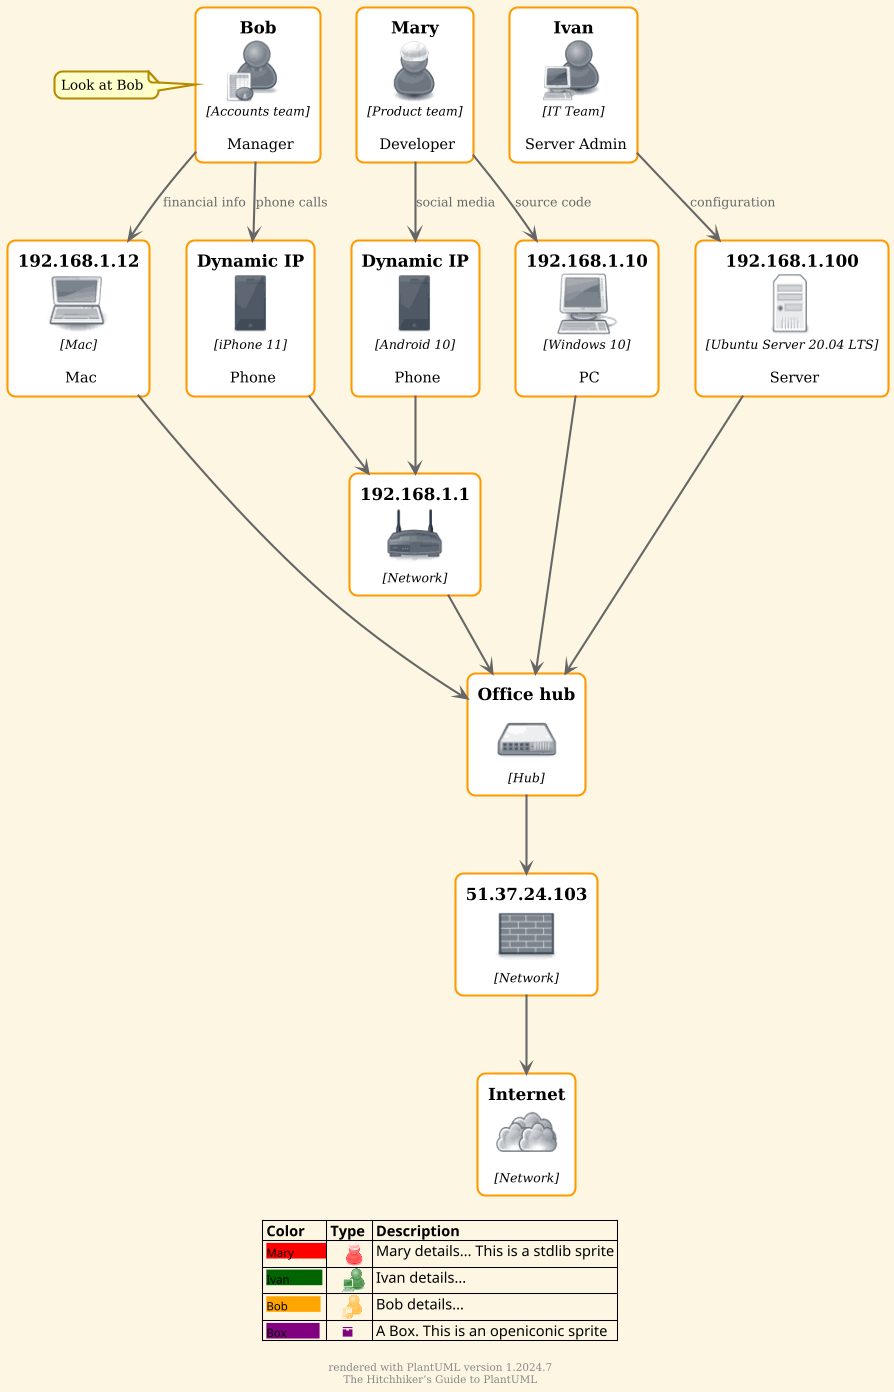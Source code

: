 @startuml
!theme sunlust
!include <archimate/Archimate>
!include <osa2/Common>
!foreach $item in %splitstr('User_Hardware_Misc_Server_Site', '_')
    !include <osa2/$item/all.puml>
!endfor
hide stereotype

'. Mary is a Developer in the Product team. She has a Windows 10 PC and an Android phone.
'. Bob is a Manager in the Accounts team. He has Mac and an iPhone.
'. Ivan is an IT guy who looks after the server.
'. They connect to the network hub, and via a firewall to the Internet.

' Users
together {
    osa_user_green_developer(Mary, "Mary", "Product team", "Developer")
    osa_user_green_operations(Ivan, "Ivan", "IT Team", "Server Admin")
    osa_user_green_business_manager(Bob, "Bob", "Accounts team", "Manager")
    note left : Look at Bob
}

' Devices
together {
    osa_desktop(pc, "192.168.1.10", "Windows 10", "PC")
    osa_laptop(mac, "192.168.1.12", "Mac", "Mac")
    osa_iPhone(iphone, "Dynamic IP", "iPhone 11", "Phone")
    osa_iPhone(android, "Dynamic IP", "Android 10", "Phone")
    osa_server(server, "192.168.1.100", "Ubuntu Server 20.04 LTS", "Server")
}


' Network
osa_device_wireless_router(wifiAP, "192.168.1.1", "Network")
osa_hub(hub, "Office hub", "Hub")
osa_firewall(firewall, "51.37.24.103", "Network")
osa_cloud(cloud, "Internet", "Network")

Rel_Serving(Mary, pc, 'source code')
Rel_Serving(Mary, android, 'social media')
Rel_Serving(Bob, mac, 'financial info')
Rel_Serving(Bob, iphone, 'phone calls')
Rel_Serving(Ivan, server, configuration)
Rel_Serving(iphone, wifiAP)
Rel_Serving(android, wifiAP)
Rel_Serving(wifiAP, hub)
Rel_Serving(server, hub)
Rel_Serving(mac, hub)
Rel_Serving(pc, hub)
Rel_Serving(hub, firewall)
Rel_Serving(firewall, cloud)

legend
    |= Color |= Type |= Description |
    | <size:11><back:#Red>Mary           </back></size>|    <color:Red><$osa_user_green_developer*.4></color> | Mary details... This is a stdlib sprite |
    | <size:11><back:#DarkGreen>Ivan           </back></size>|    <color:DarkGreen><$osa_user_green_operations*.4></color> | Ivan details... |
    | <size:11><back:#Orange>Bob           </back></size>|    <color:Orange><$osa_user_green_business_manager*.4></color> | Bob details... |
    | <size:11><back:#Purple>Box           </back></size>|    <color:Purple><&box></color> | A Box. This is an openiconic sprite |
endlegend

footer %filename() rendered with PlantUML version %version()\nThe Hitchhiker’s Guide to PlantUML
@enduml
